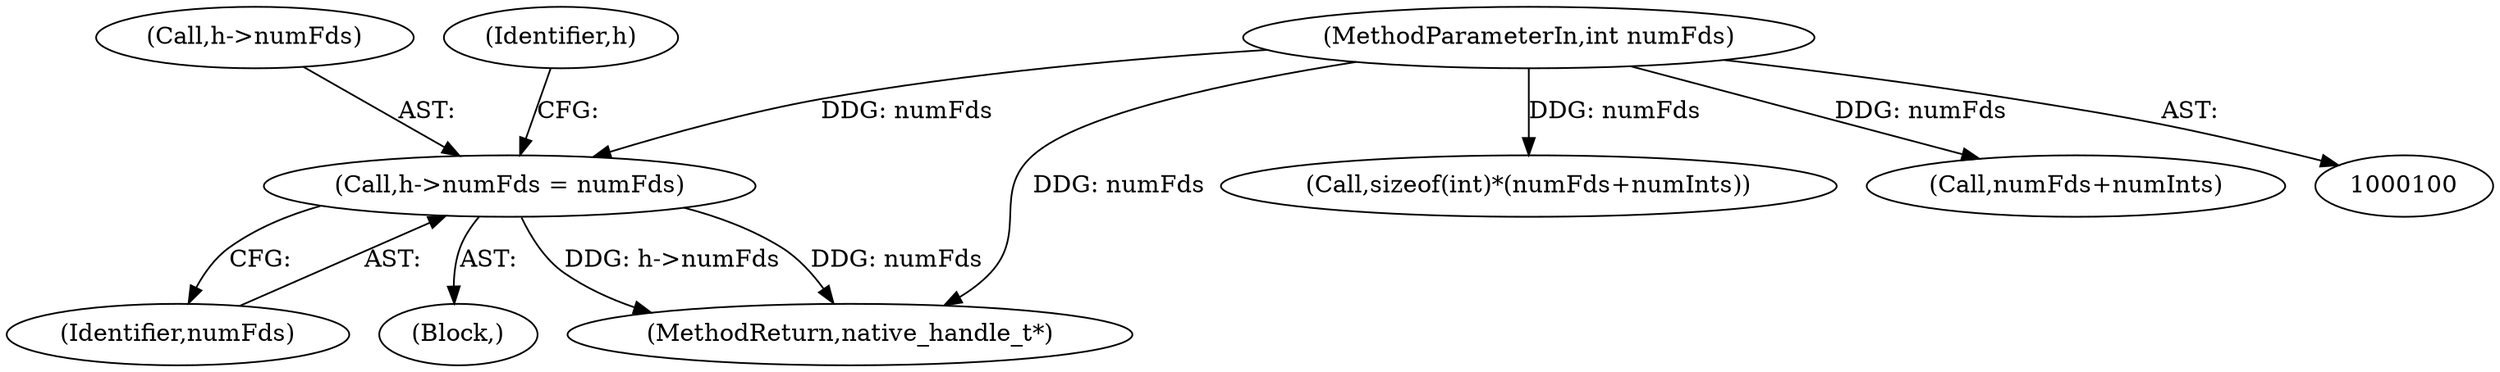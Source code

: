 digraph "0_Android_e8c62fb484151f76ab88b1d5130f38de24ac8c14@pointer" {
"1000126" [label="(Call,h->numFds = numFds)"];
"1000101" [label="(MethodParameterIn,int numFds)"];
"1000130" [label="(Identifier,numFds)"];
"1000127" [label="(Call,h->numFds)"];
"1000111" [label="(Call,sizeof(int)*(numFds+numInts))"];
"1000119" [label="(Block,)"];
"1000133" [label="(Identifier,h)"];
"1000138" [label="(MethodReturn,native_handle_t*)"];
"1000126" [label="(Call,h->numFds = numFds)"];
"1000101" [label="(MethodParameterIn,int numFds)"];
"1000114" [label="(Call,numFds+numInts)"];
"1000126" -> "1000119"  [label="AST: "];
"1000126" -> "1000130"  [label="CFG: "];
"1000127" -> "1000126"  [label="AST: "];
"1000130" -> "1000126"  [label="AST: "];
"1000133" -> "1000126"  [label="CFG: "];
"1000126" -> "1000138"  [label="DDG: h->numFds"];
"1000126" -> "1000138"  [label="DDG: numFds"];
"1000101" -> "1000126"  [label="DDG: numFds"];
"1000101" -> "1000100"  [label="AST: "];
"1000101" -> "1000138"  [label="DDG: numFds"];
"1000101" -> "1000111"  [label="DDG: numFds"];
"1000101" -> "1000114"  [label="DDG: numFds"];
}
